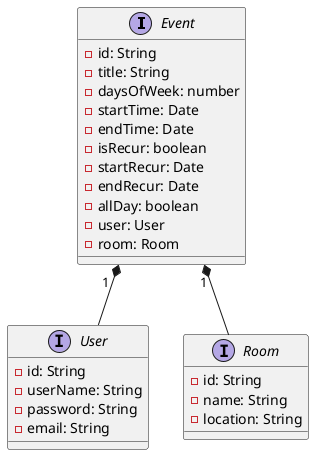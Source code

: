 @startuml

Event "1  " *-- User 
Event "1" *-- Room

interface User{
    -id: String
    -userName: String
    -password: String
    -email: String
}

interface Room{
    -id: String
    -name: String
    -location: String
}

interface Event{
    -id: String
    -title: String
    -daysOfWeek: number
    -startTime: Date
    -endTime: Date
    -isRecur: boolean
    -startRecur: Date
    -endRecur: Date
    -allDay: boolean
    -user: User
    -room: Room
}
@enduml
